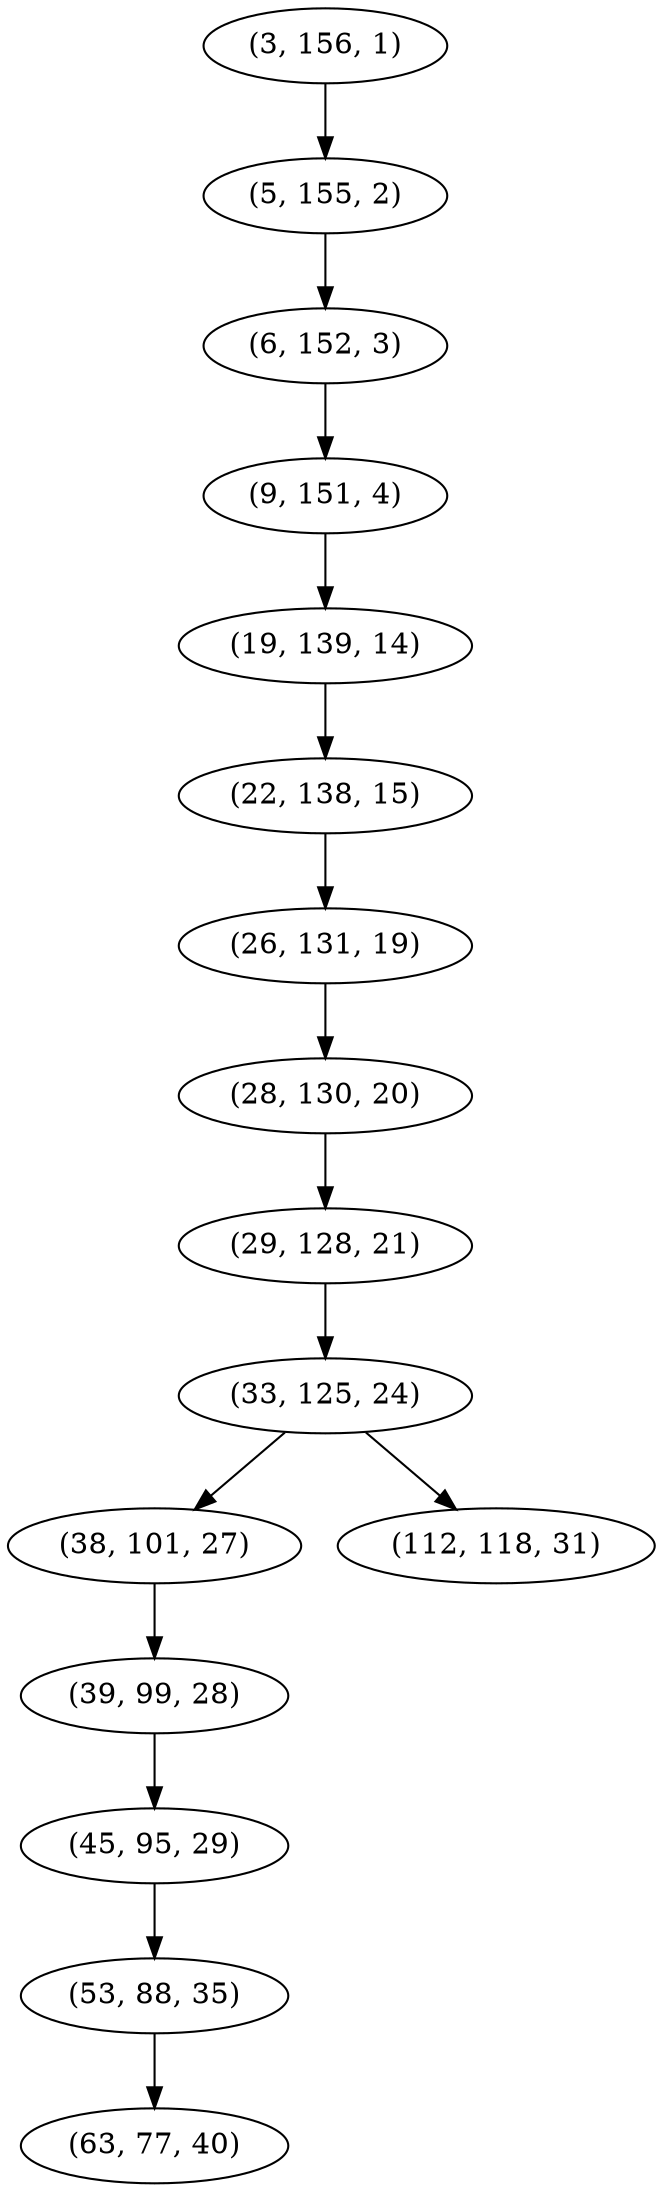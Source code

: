 digraph tree {
    "(3, 156, 1)";
    "(5, 155, 2)";
    "(6, 152, 3)";
    "(9, 151, 4)";
    "(19, 139, 14)";
    "(22, 138, 15)";
    "(26, 131, 19)";
    "(28, 130, 20)";
    "(29, 128, 21)";
    "(33, 125, 24)";
    "(38, 101, 27)";
    "(39, 99, 28)";
    "(45, 95, 29)";
    "(53, 88, 35)";
    "(63, 77, 40)";
    "(112, 118, 31)";
    "(3, 156, 1)" -> "(5, 155, 2)";
    "(5, 155, 2)" -> "(6, 152, 3)";
    "(6, 152, 3)" -> "(9, 151, 4)";
    "(9, 151, 4)" -> "(19, 139, 14)";
    "(19, 139, 14)" -> "(22, 138, 15)";
    "(22, 138, 15)" -> "(26, 131, 19)";
    "(26, 131, 19)" -> "(28, 130, 20)";
    "(28, 130, 20)" -> "(29, 128, 21)";
    "(29, 128, 21)" -> "(33, 125, 24)";
    "(33, 125, 24)" -> "(38, 101, 27)";
    "(33, 125, 24)" -> "(112, 118, 31)";
    "(38, 101, 27)" -> "(39, 99, 28)";
    "(39, 99, 28)" -> "(45, 95, 29)";
    "(45, 95, 29)" -> "(53, 88, 35)";
    "(53, 88, 35)" -> "(63, 77, 40)";
}

